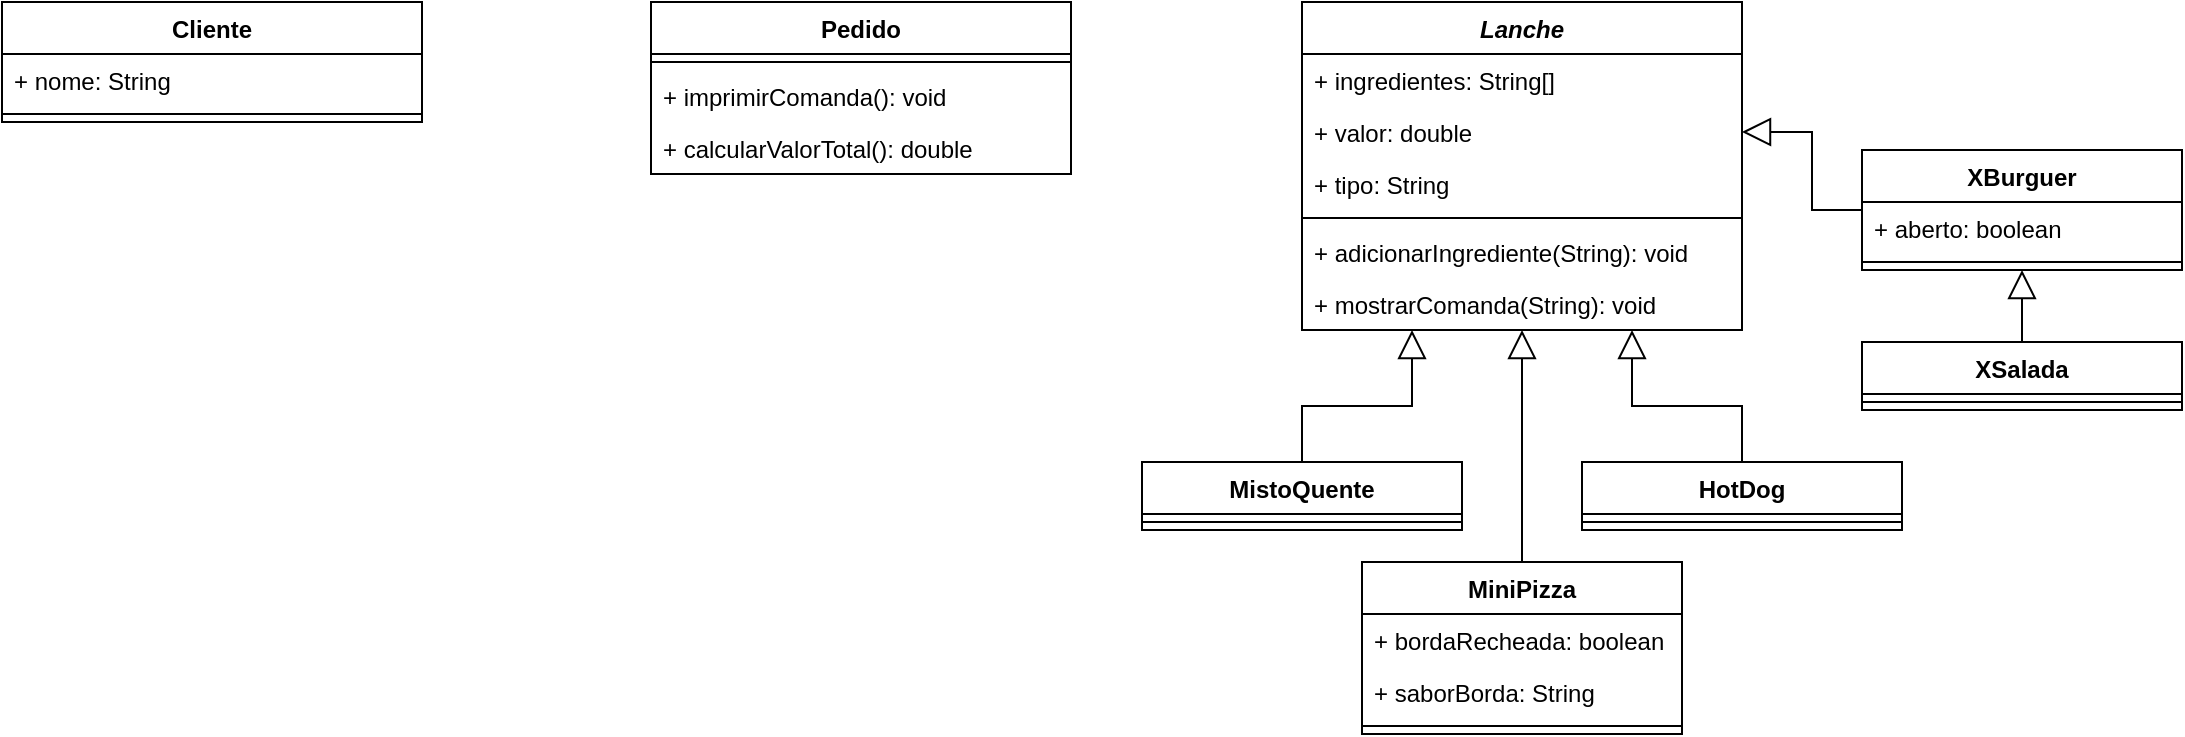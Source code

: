 <mxfile version="18.1.2" type="device" pages="2"><diagram id="MVWJiyI8O5NmIrXA0dFx" name="Page-1"><mxGraphModel dx="539" dy="465" grid="1" gridSize="10" guides="1" tooltips="1" connect="1" arrows="1" fold="1" page="1" pageScale="1" pageWidth="1169" pageHeight="827" math="0" shadow="0"><root><mxCell id="0"/><mxCell id="1" parent="0"/><mxCell id="QPcmIeBlJROIAPe8GQAX-1" value="Lanche" style="swimlane;fontStyle=3;align=center;verticalAlign=top;childLayout=stackLayout;horizontal=1;startSize=26;horizontalStack=0;resizeParent=1;resizeParentMax=0;resizeLast=0;collapsible=1;marginBottom=0;" vertex="1" parent="1"><mxGeometry x="700" y="20" width="220" height="164" as="geometry"><mxRectangle x="700" y="20" width="70" height="26" as="alternateBounds"/></mxGeometry></mxCell><mxCell id="QPcmIeBlJROIAPe8GQAX-2" value="+ ingredientes: String[]" style="text;strokeColor=none;fillColor=none;align=left;verticalAlign=top;spacingLeft=4;spacingRight=4;overflow=hidden;rotatable=0;points=[[0,0.5],[1,0.5]];portConstraint=eastwest;" vertex="1" parent="QPcmIeBlJROIAPe8GQAX-1"><mxGeometry y="26" width="220" height="26" as="geometry"/></mxCell><mxCell id="QPcmIeBlJROIAPe8GQAX-5" value="+ valor: double" style="text;strokeColor=none;fillColor=none;align=left;verticalAlign=top;spacingLeft=4;spacingRight=4;overflow=hidden;rotatable=0;points=[[0,0.5],[1,0.5]];portConstraint=eastwest;" vertex="1" parent="QPcmIeBlJROIAPe8GQAX-1"><mxGeometry y="52" width="220" height="26" as="geometry"/></mxCell><mxCell id="mRiHQnjDjm3EZf-BqNl3-1" value="+ tipo: String" style="text;strokeColor=none;fillColor=none;align=left;verticalAlign=top;spacingLeft=4;spacingRight=4;overflow=hidden;rotatable=0;points=[[0,0.5],[1,0.5]];portConstraint=eastwest;" vertex="1" parent="QPcmIeBlJROIAPe8GQAX-1"><mxGeometry y="78" width="220" height="26" as="geometry"/></mxCell><mxCell id="QPcmIeBlJROIAPe8GQAX-3" value="" style="line;strokeWidth=1;fillColor=none;align=left;verticalAlign=middle;spacingTop=-1;spacingLeft=3;spacingRight=3;rotatable=0;labelPosition=right;points=[];portConstraint=eastwest;" vertex="1" parent="QPcmIeBlJROIAPe8GQAX-1"><mxGeometry y="104" width="220" height="8" as="geometry"/></mxCell><mxCell id="QPcmIeBlJROIAPe8GQAX-4" value="+ adicionarIngrediente(String): void&#10;" style="text;strokeColor=none;fillColor=none;align=left;verticalAlign=top;spacingLeft=4;spacingRight=4;overflow=hidden;rotatable=0;points=[[0,0.5],[1,0.5]];portConstraint=eastwest;" vertex="1" parent="QPcmIeBlJROIAPe8GQAX-1"><mxGeometry y="112" width="220" height="26" as="geometry"/></mxCell><mxCell id="QPcmIeBlJROIAPe8GQAX-7" value="+ mostrarComanda(String): void&#10;" style="text;strokeColor=none;fillColor=none;align=left;verticalAlign=top;spacingLeft=4;spacingRight=4;overflow=hidden;rotatable=0;points=[[0,0.5],[1,0.5]];portConstraint=eastwest;" vertex="1" parent="QPcmIeBlJROIAPe8GQAX-1"><mxGeometry y="138" width="220" height="26" as="geometry"/></mxCell><mxCell id="QPcmIeBlJROIAPe8GQAX-13" value="XBurguer" style="swimlane;fontStyle=1;align=center;verticalAlign=top;childLayout=stackLayout;horizontal=1;startSize=26;horizontalStack=0;resizeParent=1;resizeParentMax=0;resizeLast=0;collapsible=1;marginBottom=0;" vertex="1" parent="1"><mxGeometry x="980" y="94" width="160" height="60" as="geometry"/></mxCell><mxCell id="QPcmIeBlJROIAPe8GQAX-8" value="+ aberto: boolean" style="text;strokeColor=none;fillColor=none;align=left;verticalAlign=top;spacingLeft=4;spacingRight=4;overflow=hidden;rotatable=0;points=[[0,0.5],[1,0.5]];portConstraint=eastwest;" vertex="1" parent="QPcmIeBlJROIAPe8GQAX-13"><mxGeometry y="26" width="160" height="26" as="geometry"/></mxCell><mxCell id="QPcmIeBlJROIAPe8GQAX-15" value="" style="line;strokeWidth=1;fillColor=none;align=left;verticalAlign=middle;spacingTop=-1;spacingLeft=3;spacingRight=3;rotatable=0;labelPosition=right;points=[];portConstraint=eastwest;" vertex="1" parent="QPcmIeBlJROIAPe8GQAX-13"><mxGeometry y="52" width="160" height="8" as="geometry"/></mxCell><mxCell id="QPcmIeBlJROIAPe8GQAX-20" style="edgeStyle=orthogonalEdgeStyle;rounded=0;orthogonalLoop=1;jettySize=auto;html=1;exitX=0.5;exitY=0;exitDx=0;exitDy=0;entryX=0.5;entryY=1;entryDx=0;entryDy=0;endArrow=block;endFill=0;endSize=12;" edge="1" parent="1" source="QPcmIeBlJROIAPe8GQAX-18" target="QPcmIeBlJROIAPe8GQAX-13"><mxGeometry relative="1" as="geometry"/></mxCell><mxCell id="QPcmIeBlJROIAPe8GQAX-18" value="XSalada" style="swimlane;fontStyle=1;align=center;verticalAlign=top;childLayout=stackLayout;horizontal=1;startSize=26;horizontalStack=0;resizeParent=1;resizeParentMax=0;resizeLast=0;collapsible=1;marginBottom=0;" vertex="1" parent="1"><mxGeometry x="980" y="190" width="160" height="34" as="geometry"/></mxCell><mxCell id="QPcmIeBlJROIAPe8GQAX-19" value="" style="line;strokeWidth=1;fillColor=none;align=left;verticalAlign=middle;spacingTop=-1;spacingLeft=3;spacingRight=3;rotatable=0;labelPosition=right;points=[];portConstraint=eastwest;" vertex="1" parent="QPcmIeBlJROIAPe8GQAX-18"><mxGeometry y="26" width="160" height="8" as="geometry"/></mxCell><mxCell id="QPcmIeBlJROIAPe8GQAX-25" style="edgeStyle=orthogonalEdgeStyle;rounded=0;orthogonalLoop=1;jettySize=auto;html=1;exitX=0.5;exitY=0;exitDx=0;exitDy=0;entryX=0.75;entryY=1;entryDx=0;entryDy=0;endArrow=block;endFill=0;endSize=12;" edge="1" parent="1" source="QPcmIeBlJROIAPe8GQAX-21" target="QPcmIeBlJROIAPe8GQAX-1"><mxGeometry relative="1" as="geometry"/></mxCell><mxCell id="QPcmIeBlJROIAPe8GQAX-21" value="HotDog" style="swimlane;fontStyle=1;align=center;verticalAlign=top;childLayout=stackLayout;horizontal=1;startSize=26;horizontalStack=0;resizeParent=1;resizeParentMax=0;resizeLast=0;collapsible=1;marginBottom=0;" vertex="1" parent="1"><mxGeometry x="840" y="250" width="160" height="34" as="geometry"/></mxCell><mxCell id="QPcmIeBlJROIAPe8GQAX-22" value="" style="line;strokeWidth=1;fillColor=none;align=left;verticalAlign=middle;spacingTop=-1;spacingLeft=3;spacingRight=3;rotatable=0;labelPosition=right;points=[];portConstraint=eastwest;" vertex="1" parent="QPcmIeBlJROIAPe8GQAX-21"><mxGeometry y="26" width="160" height="8" as="geometry"/></mxCell><mxCell id="QPcmIeBlJROIAPe8GQAX-28" style="edgeStyle=orthogonalEdgeStyle;rounded=0;orthogonalLoop=1;jettySize=auto;html=1;exitX=0.5;exitY=0;exitDx=0;exitDy=0;entryX=0.25;entryY=1;entryDx=0;entryDy=0;endArrow=block;endFill=0;endSize=12;" edge="1" parent="1" source="QPcmIeBlJROIAPe8GQAX-26" target="QPcmIeBlJROIAPe8GQAX-1"><mxGeometry relative="1" as="geometry"/></mxCell><mxCell id="QPcmIeBlJROIAPe8GQAX-26" value="MistoQuente" style="swimlane;fontStyle=1;align=center;verticalAlign=top;childLayout=stackLayout;horizontal=1;startSize=26;horizontalStack=0;resizeParent=1;resizeParentMax=0;resizeLast=0;collapsible=1;marginBottom=0;" vertex="1" parent="1"><mxGeometry x="620" y="250" width="160" height="34" as="geometry"/></mxCell><mxCell id="QPcmIeBlJROIAPe8GQAX-27" value="" style="line;strokeWidth=1;fillColor=none;align=left;verticalAlign=middle;spacingTop=-1;spacingLeft=3;spacingRight=3;rotatable=0;labelPosition=right;points=[];portConstraint=eastwest;" vertex="1" parent="QPcmIeBlJROIAPe8GQAX-26"><mxGeometry y="26" width="160" height="8" as="geometry"/></mxCell><mxCell id="QPcmIeBlJROIAPe8GQAX-29" value="Pedido" style="swimlane;fontStyle=1;align=center;verticalAlign=top;childLayout=stackLayout;horizontal=1;startSize=26;horizontalStack=0;resizeParent=1;resizeParentMax=0;resizeLast=0;collapsible=1;marginBottom=0;" vertex="1" parent="1"><mxGeometry x="374.5" y="20" width="210" height="86" as="geometry"/></mxCell><mxCell id="QPcmIeBlJROIAPe8GQAX-31" value="" style="line;strokeWidth=1;fillColor=none;align=left;verticalAlign=middle;spacingTop=-1;spacingLeft=3;spacingRight=3;rotatable=0;labelPosition=right;points=[];portConstraint=eastwest;" vertex="1" parent="QPcmIeBlJROIAPe8GQAX-29"><mxGeometry y="26" width="210" height="8" as="geometry"/></mxCell><mxCell id="QPcmIeBlJROIAPe8GQAX-32" value="+ imprimirComanda(): void&#10;" style="text;strokeColor=none;fillColor=none;align=left;verticalAlign=top;spacingLeft=4;spacingRight=4;overflow=hidden;rotatable=0;points=[[0,0.5],[1,0.5]];portConstraint=eastwest;" vertex="1" parent="QPcmIeBlJROIAPe8GQAX-29"><mxGeometry y="34" width="210" height="26" as="geometry"/></mxCell><mxCell id="QPcmIeBlJROIAPe8GQAX-33" value="+ calcularValorTotal(): double" style="text;strokeColor=none;fillColor=none;align=left;verticalAlign=top;spacingLeft=4;spacingRight=4;overflow=hidden;rotatable=0;points=[[0,0.5],[1,0.5]];portConstraint=eastwest;" vertex="1" parent="QPcmIeBlJROIAPe8GQAX-29"><mxGeometry y="60" width="210" height="26" as="geometry"/></mxCell><mxCell id="bDDmZRuDf7olHXzs5lUD-1" value="Cliente" style="swimlane;fontStyle=1;align=center;verticalAlign=top;childLayout=stackLayout;horizontal=1;startSize=26;horizontalStack=0;resizeParent=1;resizeParentMax=0;resizeLast=0;collapsible=1;marginBottom=0;" vertex="1" parent="1"><mxGeometry x="50" y="20" width="210" height="60" as="geometry"/></mxCell><mxCell id="bDDmZRuDf7olHXzs5lUD-5" value="+ nome: String" style="text;strokeColor=none;fillColor=none;align=left;verticalAlign=top;spacingLeft=4;spacingRight=4;overflow=hidden;rotatable=0;points=[[0,0.5],[1,0.5]];portConstraint=eastwest;" vertex="1" parent="bDDmZRuDf7olHXzs5lUD-1"><mxGeometry y="26" width="210" height="26" as="geometry"/></mxCell><mxCell id="bDDmZRuDf7olHXzs5lUD-2" value="" style="line;strokeWidth=1;fillColor=none;align=left;verticalAlign=middle;spacingTop=-1;spacingLeft=3;spacingRight=3;rotatable=0;labelPosition=right;points=[];portConstraint=eastwest;" vertex="1" parent="bDDmZRuDf7olHXzs5lUD-1"><mxGeometry y="52" width="210" height="8" as="geometry"/></mxCell><mxCell id="QPcmIeBlJROIAPe8GQAX-17" style="edgeStyle=orthogonalEdgeStyle;rounded=0;orthogonalLoop=1;jettySize=auto;html=1;exitX=0;exitY=0.5;exitDx=0;exitDy=0;entryX=1;entryY=0.5;entryDx=0;entryDy=0;endArrow=block;endFill=0;endSize=12;" edge="1" parent="1" source="QPcmIeBlJROIAPe8GQAX-13" target="QPcmIeBlJROIAPe8GQAX-5"><mxGeometry relative="1" as="geometry"/></mxCell><mxCell id="mRiHQnjDjm3EZf-BqNl3-4" style="edgeStyle=orthogonalEdgeStyle;rounded=0;orthogonalLoop=1;jettySize=auto;html=1;exitX=0.5;exitY=0;exitDx=0;exitDy=0;endArrow=block;endFill=0;endSize=12;entryX=0.5;entryY=1;entryDx=0;entryDy=0;" edge="1" parent="1" source="mRiHQnjDjm3EZf-BqNl3-2" target="QPcmIeBlJROIAPe8GQAX-1"><mxGeometry relative="1" as="geometry"><mxPoint x="800" y="250" as="targetPoint"/></mxGeometry></mxCell><mxCell id="mRiHQnjDjm3EZf-BqNl3-2" value="MiniPizza" style="swimlane;fontStyle=1;align=center;verticalAlign=top;childLayout=stackLayout;horizontal=1;startSize=26;horizontalStack=0;resizeParent=1;resizeParentMax=0;resizeLast=0;collapsible=1;marginBottom=0;" vertex="1" parent="1"><mxGeometry x="730" y="300" width="160" height="86" as="geometry"/></mxCell><mxCell id="mRiHQnjDjm3EZf-BqNl3-5" value="+ bordaRecheada: boolean" style="text;strokeColor=none;fillColor=none;align=left;verticalAlign=top;spacingLeft=4;spacingRight=4;overflow=hidden;rotatable=0;points=[[0,0.5],[1,0.5]];portConstraint=eastwest;" vertex="1" parent="mRiHQnjDjm3EZf-BqNl3-2"><mxGeometry y="26" width="160" height="26" as="geometry"/></mxCell><mxCell id="mRiHQnjDjm3EZf-BqNl3-6" value="+ saborBorda: String" style="text;strokeColor=none;fillColor=none;align=left;verticalAlign=top;spacingLeft=4;spacingRight=4;overflow=hidden;rotatable=0;points=[[0,0.5],[1,0.5]];portConstraint=eastwest;" vertex="1" parent="mRiHQnjDjm3EZf-BqNl3-2"><mxGeometry y="52" width="160" height="26" as="geometry"/></mxCell><mxCell id="mRiHQnjDjm3EZf-BqNl3-3" value="" style="line;strokeWidth=1;fillColor=none;align=left;verticalAlign=middle;spacingTop=-1;spacingLeft=3;spacingRight=3;rotatable=0;labelPosition=right;points=[];portConstraint=eastwest;" vertex="1" parent="mRiHQnjDjm3EZf-BqNl3-2"><mxGeometry y="78" width="160" height="8" as="geometry"/></mxCell></root></mxGraphModel></diagram><diagram id="yfp6-7WRPPAeOL43nbqo" name="Page-2"><mxGraphModel dx="539" dy="465" grid="1" gridSize="10" guides="1" tooltips="1" connect="1" arrows="1" fold="1" page="1" pageScale="1" pageWidth="1169" pageHeight="827" math="0" shadow="0"><root><mxCell id="0"/><mxCell id="1" parent="0"/><mxCell id="87URZQY9vEiUjreXYbZ2-1" value="XSalada" style="swimlane;fontStyle=1;align=center;verticalAlign=top;childLayout=stackLayout;horizontal=1;startSize=26;horizontalStack=0;resizeParent=1;resizeParentMax=0;resizeLast=0;collapsible=1;marginBottom=0;" vertex="1" parent="1"><mxGeometry x="20" y="10" width="220" height="164" as="geometry"><mxRectangle x="320" y="40" width="70" height="26" as="alternateBounds"/></mxGeometry></mxCell><mxCell id="87URZQY9vEiUjreXYbZ2-2" value="+ ingredientes: String[]" style="text;strokeColor=none;fillColor=none;align=left;verticalAlign=top;spacingLeft=4;spacingRight=4;overflow=hidden;rotatable=0;points=[[0,0.5],[1,0.5]];portConstraint=eastwest;" vertex="1" parent="87URZQY9vEiUjreXYbZ2-1"><mxGeometry y="26" width="220" height="26" as="geometry"/></mxCell><mxCell id="87URZQY9vEiUjreXYbZ2-3" value="+ valor: double" style="text;strokeColor=none;fillColor=none;align=left;verticalAlign=top;spacingLeft=4;spacingRight=4;overflow=hidden;rotatable=0;points=[[0,0.5],[1,0.5]];portConstraint=eastwest;" vertex="1" parent="87URZQY9vEiUjreXYbZ2-1"><mxGeometry y="52" width="220" height="26" as="geometry"/></mxCell><mxCell id="87URZQY9vEiUjreXYbZ2-4" value="+ aberto: boolean" style="text;strokeColor=none;fillColor=none;align=left;verticalAlign=top;spacingLeft=4;spacingRight=4;overflow=hidden;rotatable=0;points=[[0,0.5],[1,0.5]];portConstraint=eastwest;" vertex="1" parent="87URZQY9vEiUjreXYbZ2-1"><mxGeometry y="78" width="220" height="26" as="geometry"/></mxCell><mxCell id="87URZQY9vEiUjreXYbZ2-5" value="" style="line;strokeWidth=1;fillColor=none;align=left;verticalAlign=middle;spacingTop=-1;spacingLeft=3;spacingRight=3;rotatable=0;labelPosition=right;points=[];portConstraint=eastwest;" vertex="1" parent="87URZQY9vEiUjreXYbZ2-1"><mxGeometry y="104" width="220" height="8" as="geometry"/></mxCell><mxCell id="87URZQY9vEiUjreXYbZ2-6" value="+ adicionarIngrediente(String): void&#10;" style="text;strokeColor=none;fillColor=none;align=left;verticalAlign=top;spacingLeft=4;spacingRight=4;overflow=hidden;rotatable=0;points=[[0,0.5],[1,0.5]];portConstraint=eastwest;" vertex="1" parent="87URZQY9vEiUjreXYbZ2-1"><mxGeometry y="112" width="220" height="26" as="geometry"/></mxCell><mxCell id="87URZQY9vEiUjreXYbZ2-7" value="+ mostrarComanda(): void&#10;" style="text;strokeColor=none;fillColor=none;align=left;verticalAlign=top;spacingLeft=4;spacingRight=4;overflow=hidden;rotatable=0;points=[[0,0.5],[1,0.5]];portConstraint=eastwest;" vertex="1" parent="87URZQY9vEiUjreXYbZ2-1"><mxGeometry y="138" width="220" height="26" as="geometry"/></mxCell><mxCell id="87URZQY9vEiUjreXYbZ2-8" value="XBurguer" style="swimlane;fontStyle=1;align=center;verticalAlign=top;childLayout=stackLayout;horizontal=1;startSize=26;horizontalStack=0;resizeParent=1;resizeParentMax=0;resizeLast=0;collapsible=1;marginBottom=0;" vertex="1" parent="1"><mxGeometry x="250" y="10" width="220" height="164" as="geometry"><mxRectangle x="320" y="40" width="70" height="26" as="alternateBounds"/></mxGeometry></mxCell><mxCell id="87URZQY9vEiUjreXYbZ2-9" value="+ ingredientes: String[]" style="text;strokeColor=none;fillColor=none;align=left;verticalAlign=top;spacingLeft=4;spacingRight=4;overflow=hidden;rotatable=0;points=[[0,0.5],[1,0.5]];portConstraint=eastwest;" vertex="1" parent="87URZQY9vEiUjreXYbZ2-8"><mxGeometry y="26" width="220" height="26" as="geometry"/></mxCell><mxCell id="87URZQY9vEiUjreXYbZ2-10" value="+ valor: double" style="text;strokeColor=none;fillColor=none;align=left;verticalAlign=top;spacingLeft=4;spacingRight=4;overflow=hidden;rotatable=0;points=[[0,0.5],[1,0.5]];portConstraint=eastwest;" vertex="1" parent="87URZQY9vEiUjreXYbZ2-8"><mxGeometry y="52" width="220" height="26" as="geometry"/></mxCell><mxCell id="87URZQY9vEiUjreXYbZ2-11" value="+ aberto: boolean" style="text;strokeColor=none;fillColor=none;align=left;verticalAlign=top;spacingLeft=4;spacingRight=4;overflow=hidden;rotatable=0;points=[[0,0.5],[1,0.5]];portConstraint=eastwest;" vertex="1" parent="87URZQY9vEiUjreXYbZ2-8"><mxGeometry y="78" width="220" height="26" as="geometry"/></mxCell><mxCell id="87URZQY9vEiUjreXYbZ2-12" value="" style="line;strokeWidth=1;fillColor=none;align=left;verticalAlign=middle;spacingTop=-1;spacingLeft=3;spacingRight=3;rotatable=0;labelPosition=right;points=[];portConstraint=eastwest;" vertex="1" parent="87URZQY9vEiUjreXYbZ2-8"><mxGeometry y="104" width="220" height="8" as="geometry"/></mxCell><mxCell id="87URZQY9vEiUjreXYbZ2-13" value="+ adicionarIngrediente(String): void&#10;" style="text;strokeColor=none;fillColor=none;align=left;verticalAlign=top;spacingLeft=4;spacingRight=4;overflow=hidden;rotatable=0;points=[[0,0.5],[1,0.5]];portConstraint=eastwest;" vertex="1" parent="87URZQY9vEiUjreXYbZ2-8"><mxGeometry y="112" width="220" height="26" as="geometry"/></mxCell><mxCell id="87URZQY9vEiUjreXYbZ2-14" value="+ mostrarComanda(): void&#10;" style="text;strokeColor=none;fillColor=none;align=left;verticalAlign=top;spacingLeft=4;spacingRight=4;overflow=hidden;rotatable=0;points=[[0,0.5],[1,0.5]];portConstraint=eastwest;" vertex="1" parent="87URZQY9vEiUjreXYbZ2-8"><mxGeometry y="138" width="220" height="26" as="geometry"/></mxCell><mxCell id="2SesyGB-pI0vgU_VPWTt-1" value="Lanche" style="swimlane;fontStyle=3;align=center;verticalAlign=top;childLayout=stackLayout;horizontal=1;startSize=26;horizontalStack=0;resizeParent=1;resizeParentMax=0;resizeLast=0;collapsible=1;marginBottom=0;" vertex="1" parent="1"><mxGeometry x="700" y="20" width="220" height="164" as="geometry"><mxRectangle x="700" y="20" width="70" height="26" as="alternateBounds"/></mxGeometry></mxCell><mxCell id="2SesyGB-pI0vgU_VPWTt-2" value="+ ingredientes: String[]" style="text;strokeColor=none;fillColor=none;align=left;verticalAlign=top;spacingLeft=4;spacingRight=4;overflow=hidden;rotatable=0;points=[[0,0.5],[1,0.5]];portConstraint=eastwest;" vertex="1" parent="2SesyGB-pI0vgU_VPWTt-1"><mxGeometry y="26" width="220" height="26" as="geometry"/></mxCell><mxCell id="2SesyGB-pI0vgU_VPWTt-3" value="+ valor: double" style="text;strokeColor=none;fillColor=none;align=left;verticalAlign=top;spacingLeft=4;spacingRight=4;overflow=hidden;rotatable=0;points=[[0,0.5],[1,0.5]];portConstraint=eastwest;" vertex="1" parent="2SesyGB-pI0vgU_VPWTt-1"><mxGeometry y="52" width="220" height="26" as="geometry"/></mxCell><mxCell id="2SesyGB-pI0vgU_VPWTt-4" value="+ aberto: boolean" style="text;strokeColor=none;fillColor=none;align=left;verticalAlign=top;spacingLeft=4;spacingRight=4;overflow=hidden;rotatable=0;points=[[0,0.5],[1,0.5]];portConstraint=eastwest;" vertex="1" parent="2SesyGB-pI0vgU_VPWTt-1"><mxGeometry y="78" width="220" height="26" as="geometry"/></mxCell><mxCell id="2SesyGB-pI0vgU_VPWTt-5" value="" style="line;strokeWidth=1;fillColor=none;align=left;verticalAlign=middle;spacingTop=-1;spacingLeft=3;spacingRight=3;rotatable=0;labelPosition=right;points=[];portConstraint=eastwest;" vertex="1" parent="2SesyGB-pI0vgU_VPWTt-1"><mxGeometry y="104" width="220" height="8" as="geometry"/></mxCell><mxCell id="2SesyGB-pI0vgU_VPWTt-6" value="+ adicionarIngrediente(String): void&#10;" style="text;strokeColor=none;fillColor=none;align=left;verticalAlign=top;spacingLeft=4;spacingRight=4;overflow=hidden;rotatable=0;points=[[0,0.5],[1,0.5]];portConstraint=eastwest;" vertex="1" parent="2SesyGB-pI0vgU_VPWTt-1"><mxGeometry y="112" width="220" height="26" as="geometry"/></mxCell><mxCell id="2SesyGB-pI0vgU_VPWTt-7" value="+ mostrarComanda(): void&#10;" style="text;strokeColor=none;fillColor=none;align=left;verticalAlign=top;spacingLeft=4;spacingRight=4;overflow=hidden;rotatable=0;points=[[0,0.5],[1,0.5]];portConstraint=eastwest;" vertex="1" parent="2SesyGB-pI0vgU_VPWTt-1"><mxGeometry y="138" width="220" height="26" as="geometry"/></mxCell><mxCell id="2SesyGB-pI0vgU_VPWTt-8" style="edgeStyle=orthogonalEdgeStyle;rounded=0;orthogonalLoop=1;jettySize=auto;html=1;exitX=0;exitY=0.5;exitDx=0;exitDy=0;endArrow=block;endFill=0;endSize=12;entryX=1;entryY=0.5;entryDx=0;entryDy=0;" edge="1" parent="1" source="2SesyGB-pI0vgU_VPWTt-9" target="2SesyGB-pI0vgU_VPWTt-1"><mxGeometry relative="1" as="geometry"><mxPoint x="950" y="90" as="targetPoint"/></mxGeometry></mxCell><mxCell id="2SesyGB-pI0vgU_VPWTt-9" value="XBurguer" style="swimlane;fontStyle=1;align=center;verticalAlign=top;childLayout=stackLayout;horizontal=1;startSize=26;horizontalStack=0;resizeParent=1;resizeParentMax=0;resizeLast=0;collapsible=1;marginBottom=0;" vertex="1" parent="1"><mxGeometry x="970" y="128" width="160" height="34" as="geometry"/></mxCell><mxCell id="2SesyGB-pI0vgU_VPWTt-10" value="" style="line;strokeWidth=1;fillColor=none;align=left;verticalAlign=middle;spacingTop=-1;spacingLeft=3;spacingRight=3;rotatable=0;labelPosition=right;points=[];portConstraint=eastwest;" vertex="1" parent="2SesyGB-pI0vgU_VPWTt-9"><mxGeometry y="26" width="160" height="8" as="geometry"/></mxCell><mxCell id="2SesyGB-pI0vgU_VPWTt-11" style="edgeStyle=orthogonalEdgeStyle;rounded=0;orthogonalLoop=1;jettySize=auto;html=1;exitX=1;exitY=0.5;exitDx=0;exitDy=0;endArrow=block;endFill=0;endSize=12;entryX=0;entryY=0.5;entryDx=0;entryDy=0;" edge="1" parent="1" source="2SesyGB-pI0vgU_VPWTt-12" target="2SesyGB-pI0vgU_VPWTt-1"><mxGeometry relative="1" as="geometry"><mxPoint x="670" y="80" as="targetPoint"/></mxGeometry></mxCell><mxCell id="2SesyGB-pI0vgU_VPWTt-12" value="XSalada" style="swimlane;fontStyle=1;align=center;verticalAlign=top;childLayout=stackLayout;horizontal=1;startSize=26;horizontalStack=0;resizeParent=1;resizeParentMax=0;resizeLast=0;collapsible=1;marginBottom=0;" vertex="1" parent="1"><mxGeometry x="490" y="128" width="160" height="34" as="geometry"/></mxCell><mxCell id="2SesyGB-pI0vgU_VPWTt-13" value="" style="line;strokeWidth=1;fillColor=none;align=left;verticalAlign=middle;spacingTop=-1;spacingLeft=3;spacingRight=3;rotatable=0;labelPosition=right;points=[];portConstraint=eastwest;" vertex="1" parent="2SesyGB-pI0vgU_VPWTt-12"><mxGeometry y="26" width="160" height="8" as="geometry"/></mxCell><mxCell id="2SesyGB-pI0vgU_VPWTt-20" value="Lanche" style="swimlane;fontStyle=3;align=center;verticalAlign=top;childLayout=stackLayout;horizontal=1;startSize=26;horizontalStack=0;resizeParent=1;resizeParentMax=0;resizeLast=0;collapsible=1;marginBottom=0;" vertex="1" parent="1"><mxGeometry x="120" y="350" width="220" height="164" as="geometry"><mxRectangle x="320" y="40" width="70" height="26" as="alternateBounds"/></mxGeometry></mxCell><mxCell id="2SesyGB-pI0vgU_VPWTt-21" value="+ ingredientes: String[]" style="text;strokeColor=none;fillColor=none;align=left;verticalAlign=top;spacingLeft=4;spacingRight=4;overflow=hidden;rotatable=0;points=[[0,0.5],[1,0.5]];portConstraint=eastwest;" vertex="1" parent="2SesyGB-pI0vgU_VPWTt-20"><mxGeometry y="26" width="220" height="26" as="geometry"/></mxCell><mxCell id="2SesyGB-pI0vgU_VPWTt-22" value="+ valor: double" style="text;strokeColor=none;fillColor=none;align=left;verticalAlign=top;spacingLeft=4;spacingRight=4;overflow=hidden;rotatable=0;points=[[0,0.5],[1,0.5]];portConstraint=eastwest;" vertex="1" parent="2SesyGB-pI0vgU_VPWTt-20"><mxGeometry y="52" width="220" height="26" as="geometry"/></mxCell><mxCell id="2SesyGB-pI0vgU_VPWTt-23" value="+ aberto: boolean" style="text;strokeColor=none;fillColor=none;align=left;verticalAlign=top;spacingLeft=4;spacingRight=4;overflow=hidden;rotatable=0;points=[[0,0.5],[1,0.5]];portConstraint=eastwest;" vertex="1" parent="2SesyGB-pI0vgU_VPWTt-20"><mxGeometry y="78" width="220" height="26" as="geometry"/></mxCell><mxCell id="2SesyGB-pI0vgU_VPWTt-24" value="" style="line;strokeWidth=1;fillColor=none;align=left;verticalAlign=middle;spacingTop=-1;spacingLeft=3;spacingRight=3;rotatable=0;labelPosition=right;points=[];portConstraint=eastwest;" vertex="1" parent="2SesyGB-pI0vgU_VPWTt-20"><mxGeometry y="104" width="220" height="8" as="geometry"/></mxCell><mxCell id="2SesyGB-pI0vgU_VPWTt-25" value="+ adicionarIngrediente(String): void&#10;" style="text;strokeColor=none;fillColor=none;align=left;verticalAlign=top;spacingLeft=4;spacingRight=4;overflow=hidden;rotatable=0;points=[[0,0.5],[1,0.5]];portConstraint=eastwest;" vertex="1" parent="2SesyGB-pI0vgU_VPWTt-20"><mxGeometry y="112" width="220" height="26" as="geometry"/></mxCell><mxCell id="2SesyGB-pI0vgU_VPWTt-26" value="+ mostrarComanda(): void&#10;" style="text;strokeColor=none;fillColor=none;align=left;verticalAlign=top;spacingLeft=4;spacingRight=4;overflow=hidden;rotatable=0;points=[[0,0.5],[1,0.5]];portConstraint=eastwest;" vertex="1" parent="2SesyGB-pI0vgU_VPWTt-20"><mxGeometry y="138" width="220" height="26" as="geometry"/></mxCell><mxCell id="2SesyGB-pI0vgU_VPWTt-27" style="edgeStyle=orthogonalEdgeStyle;rounded=0;orthogonalLoop=1;jettySize=auto;html=1;exitX=0;exitY=0.5;exitDx=0;exitDy=0;entryX=1;entryY=0.5;entryDx=0;entryDy=0;endArrow=block;endFill=0;endSize=12;" edge="1" parent="1" source="2SesyGB-pI0vgU_VPWTt-28" target="2SesyGB-pI0vgU_VPWTt-23"><mxGeometry relative="1" as="geometry"/></mxCell><mxCell id="2SesyGB-pI0vgU_VPWTt-28" value="XBurguer" style="swimlane;fontStyle=1;align=center;verticalAlign=top;childLayout=stackLayout;horizontal=1;startSize=26;horizontalStack=0;resizeParent=1;resizeParentMax=0;resizeLast=0;collapsible=1;marginBottom=0;" vertex="1" parent="1"><mxGeometry x="400" y="424" width="160" height="34" as="geometry"/></mxCell><mxCell id="2SesyGB-pI0vgU_VPWTt-29" value="" style="line;strokeWidth=1;fillColor=none;align=left;verticalAlign=middle;spacingTop=-1;spacingLeft=3;spacingRight=3;rotatable=0;labelPosition=right;points=[];portConstraint=eastwest;" vertex="1" parent="2SesyGB-pI0vgU_VPWTt-28"><mxGeometry y="26" width="160" height="8" as="geometry"/></mxCell><mxCell id="2SesyGB-pI0vgU_VPWTt-30" style="edgeStyle=orthogonalEdgeStyle;rounded=0;orthogonalLoop=1;jettySize=auto;html=1;exitX=0.5;exitY=0;exitDx=0;exitDy=0;entryX=1;entryY=0.5;entryDx=0;entryDy=0;endArrow=block;endFill=0;endSize=12;" edge="1" parent="1" source="2SesyGB-pI0vgU_VPWTt-31" target="2SesyGB-pI0vgU_VPWTt-25"><mxGeometry relative="1" as="geometry"/></mxCell><mxCell id="2SesyGB-pI0vgU_VPWTt-31" value="XSalada" style="swimlane;fontStyle=1;align=center;verticalAlign=top;childLayout=stackLayout;horizontal=1;startSize=26;horizontalStack=0;resizeParent=1;resizeParentMax=0;resizeLast=0;collapsible=1;marginBottom=0;" vertex="1" parent="1"><mxGeometry x="400" y="500" width="160" height="34" as="geometry"/></mxCell><mxCell id="2SesyGB-pI0vgU_VPWTt-32" value="" style="line;strokeWidth=1;fillColor=none;align=left;verticalAlign=middle;spacingTop=-1;spacingLeft=3;spacingRight=3;rotatable=0;labelPosition=right;points=[];portConstraint=eastwest;" vertex="1" parent="2SesyGB-pI0vgU_VPWTt-31"><mxGeometry y="26" width="160" height="8" as="geometry"/></mxCell><mxCell id="2SesyGB-pI0vgU_VPWTt-33" style="edgeStyle=orthogonalEdgeStyle;rounded=0;orthogonalLoop=1;jettySize=auto;html=1;exitX=0.5;exitY=0;exitDx=0;exitDy=0;entryX=0.75;entryY=1;entryDx=0;entryDy=0;endArrow=block;endFill=0;endSize=12;" edge="1" parent="1" source="2SesyGB-pI0vgU_VPWTt-34" target="2SesyGB-pI0vgU_VPWTt-20"><mxGeometry relative="1" as="geometry"/></mxCell><mxCell id="2SesyGB-pI0vgU_VPWTt-34" value="HotDog" style="swimlane;fontStyle=1;align=center;verticalAlign=top;childLayout=stackLayout;horizontal=1;startSize=26;horizontalStack=0;resizeParent=1;resizeParentMax=0;resizeLast=0;collapsible=1;marginBottom=0;" vertex="1" parent="1"><mxGeometry x="260" y="580" width="160" height="34" as="geometry"/></mxCell><mxCell id="2SesyGB-pI0vgU_VPWTt-35" value="" style="line;strokeWidth=1;fillColor=none;align=left;verticalAlign=middle;spacingTop=-1;spacingLeft=3;spacingRight=3;rotatable=0;labelPosition=right;points=[];portConstraint=eastwest;" vertex="1" parent="2SesyGB-pI0vgU_VPWTt-34"><mxGeometry y="26" width="160" height="8" as="geometry"/></mxCell><mxCell id="2SesyGB-pI0vgU_VPWTt-36" style="edgeStyle=orthogonalEdgeStyle;rounded=0;orthogonalLoop=1;jettySize=auto;html=1;exitX=0.5;exitY=0;exitDx=0;exitDy=0;entryX=0.25;entryY=1;entryDx=0;entryDy=0;endArrow=block;endFill=0;endSize=12;" edge="1" parent="1" source="2SesyGB-pI0vgU_VPWTt-37" target="2SesyGB-pI0vgU_VPWTt-20"><mxGeometry relative="1" as="geometry"/></mxCell><mxCell id="2SesyGB-pI0vgU_VPWTt-37" value="MistoQuente" style="swimlane;fontStyle=1;align=center;verticalAlign=top;childLayout=stackLayout;horizontal=1;startSize=26;horizontalStack=0;resizeParent=1;resizeParentMax=0;resizeLast=0;collapsible=1;marginBottom=0;" vertex="1" parent="1"><mxGeometry x="40" y="580" width="160" height="34" as="geometry"/></mxCell><mxCell id="2SesyGB-pI0vgU_VPWTt-38" value="" style="line;strokeWidth=1;fillColor=none;align=left;verticalAlign=middle;spacingTop=-1;spacingLeft=3;spacingRight=3;rotatable=0;labelPosition=right;points=[];portConstraint=eastwest;" vertex="1" parent="2SesyGB-pI0vgU_VPWTt-37"><mxGeometry y="26" width="160" height="8" as="geometry"/></mxCell></root></mxGraphModel></diagram></mxfile>